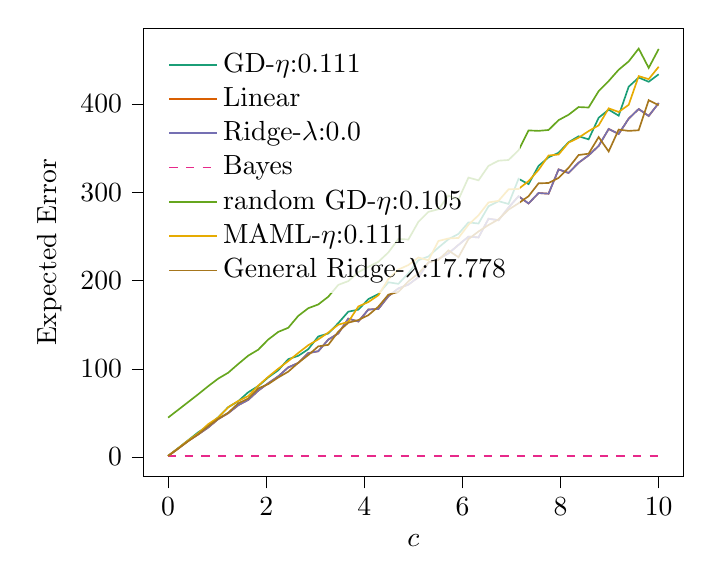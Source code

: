 % This file was created with tikzplotlib v0.10.1.
\begin{tikzpicture}

\definecolor{chocolate217952}{RGB}{217,95,2}
\definecolor{darkcyan27158119}{RGB}{27,158,119}
\definecolor{darkgoldenrod16611829}{RGB}{166,118,29}
\definecolor{darkgray176}{RGB}{176,176,176}
\definecolor{deeppink23141138}{RGB}{231,41,138}
\definecolor{lightslategray117112179}{RGB}{117,112,179}
\definecolor{olivedrab10216630}{RGB}{102,166,30}
\definecolor{orange2301712}{RGB}{230,171,2}

\begin{axis}[
legend cell align={left},
legend style={
  fill opacity=0.8,
  draw opacity=1,
  text opacity=1,
  at={(0.03,0.97)},
  anchor=north west,
  draw=none
},
tick align=outside,
tick pos=left,
x grid style={darkgray176},
xlabel={\(\displaystyle c\)},
xmin=-0.5, xmax=10.5,
xtick style={color=black},
y grid style={darkgray176},
ylabel={Expected Error},
ymin=-22.09, ymax=485.881,
ytick style={color=black}
]
\addplot [semithick, darkcyan27158119]
table {%
0 1.254
0.204 10.056
0.408 18.996
0.612 28.011
0.816 35.462
1.02 44.957
1.224 56.439
1.429 63.246
1.633 73.425
1.837 80.436
2.041 90.248
2.245 98.352
2.449 110.895
2.653 114.697
2.857 122.247
3.061 136.649
3.265 140.005
3.469 151.823
3.673 164.733
3.878 166.975
4.082 178.946
4.286 184.675
4.49 197.998
4.694 196.252
4.898 208.254
5.102 223.037
5.306 227.266
5.51 237.355
5.714 246.807
5.918 252.806
6.122 265.878
6.327 264.588
6.531 284.171
6.735 289.911
6.939 286.763
7.143 315.227
7.347 309.244
7.551 329.925
7.755 339.631
7.959 344.737
8.163 356.718
8.367 363.441
8.571 359.968
8.776 384.432
8.98 393.615
9.184 386.778
9.388 419.625
9.592 429.97
9.796 425.216
10 433.678
};
\addlegendentry{GD-$\eta$:0.111}
\addplot [semithick, chocolate217952]
table {%
0 1.253
0.204 9.55
0.408 18.378
0.612 25.579
0.816 33.419
1.02 42.959
1.224 49.656
1.429 58.707
1.633 64.757
1.837 75.236
2.041 83.624
2.245 91.428
2.449 101.599
2.653 106.655
2.857 117.748
3.061 119.899
3.265 133.096
3.469 140.076
3.673 156.821
3.878 153.593
4.082 167.139
4.286 167.812
4.49 182.218
4.694 191.079
4.898 195.36
5.102 203.822
5.306 220.33
5.51 224.508
5.714 230.742
5.918 240.335
6.122 249.739
6.327 248.811
6.531 270.039
6.735 268.335
6.939 282.751
7.143 295.477
7.347 287.293
7.551 299.137
7.755 298.384
7.959 325.905
8.163 321.884
8.367 333.475
8.571 341.804
8.776 352.509
8.98 371.706
9.184 366.102
9.388 383.438
9.592 394.34
9.796 386.443
10 401.082
};
\addlegendentry{Linear}
\addplot [semithick, lightslategray117112179]
table {%
0 1.253
0.204 9.55
0.408 18.378
0.612 25.579
0.816 33.419
1.02 42.959
1.224 49.656
1.429 58.707
1.633 64.757
1.837 75.236
2.041 83.624
2.245 91.428
2.449 101.599
2.653 106.655
2.857 117.748
3.061 119.899
3.265 133.096
3.469 140.076
3.673 156.821
3.878 153.593
4.082 167.139
4.286 167.812
4.49 182.218
4.694 191.079
4.898 195.36
5.102 203.822
5.306 220.33
5.51 224.508
5.714 230.742
5.918 240.335
6.122 249.739
6.327 248.811
6.531 270.039
6.735 268.335
6.939 282.751
7.143 295.477
7.347 287.293
7.551 299.137
7.755 298.384
7.959 325.905
8.163 321.884
8.367 333.475
8.571 341.804
8.776 352.509
8.98 371.706
9.184 366.102
9.388 383.438
9.592 394.34
9.796 386.443
10 401.082
};
\addlegendentry{Ridge-$\lambda$:0.0}
\addplot [semithick, deeppink23141138, dashed]
table {%
0 1.0
0.204 1.0
0.408 1.0
0.612 1.0
0.816 1.0
1.02 1.0
1.224 1.0
1.429 1.0
1.633 1.0
1.837 1.0
2.041 1.0
2.245 1.0
2.449 1.0
2.653 1.0
2.857 1.0
3.061 1.0
3.265 1.0
3.469 1.0
3.673 1.0
3.878 1.0
4.082 1.0
4.286 1.0
4.49 1.0
4.694 1.0
4.898 1.0
5.102 1.0
5.306 1.0
5.51 1.0
5.714 1.0
5.918 1.0
6.122 1.0
6.327 1.0
6.531 1.0
6.735 1.0
6.939 1.0
7.143 1.0
7.347 1.0
7.551 1.0
7.755 1.0
7.959 1.0
8.163 1.0
8.367 1.0
8.571 1.0
8.776 1.0
8.98 1.0
9.184 1.0
9.388 1.0
9.592 1.0
9.796 1.0
10 1.0
};
\addlegendentry{Bayes}
\addplot [semithick, olivedrab10216630]
table {%
0 44.695
0.204 53.442
0.408 62.249
0.612 71.071
0.816 80.229
1.02 88.837
1.224 95.517
1.429 105.436
1.633 114.87
1.837 121.641
2.041 133.14
2.245 141.792
2.449 146.474
2.653 159.956
2.857 168.648
3.061 172.891
3.265 181.691
3.469 195.079
3.673 199.363
3.878 209.476
4.082 215.59
4.286 221.275
4.49 231.854
4.694 247.06
4.898 246.493
5.102 266.553
5.306 277.81
5.51 280.79
5.714 296.13
5.918 291.717
6.122 316.658
6.327 313.537
6.531 329.954
6.735 335.769
6.939 336.591
7.143 347.59
7.347 370.075
7.551 369.589
7.755 370.584
7.959 381.736
8.163 387.836
8.367 396.553
8.571 396.039
8.776 414.613
8.98 426.046
9.184 438.836
9.388 448.27
9.592 462.791
9.796 440.947
10 462.383
};
\addlegendentry{random GD-$\eta$:0.105}
\addplot [semithick, orange2301712]
table {%
0 1.263
0.204 9.9
0.408 18.748
0.612 26.922
0.816 37.212
1.02 44.755
1.224 56.42
1.429 63.565
1.633 69.072
1.837 80.911
2.041 90.919
2.245 100.132
2.449 108.709
2.653 117.94
2.857 126.759
3.061 133.333
3.265 141.068
3.469 149.973
3.673 153.108
3.878 170.64
4.082 175.622
4.286 183.335
4.49 201.714
4.694 212.436
4.898 217.583
5.102 226.08
5.306 222.932
5.51 244.795
5.714 247.66
5.918 248.221
6.122 263.191
6.327 273.95
6.531 288.473
6.735 290.327
6.939 303.337
7.143 303.749
7.347 312.645
7.551 325.35
7.755 341.651
7.959 342.798
8.163 356.268
8.367 361.782
8.571 369.317
8.776 375.8
8.98 395.124
9.184 390.986
9.388 399.099
9.592 431.621
9.796 428.173
10 442.229
};
\addlegendentry{MAML-$\eta$:0.111}
\addplot [semithick, darkgoldenrod16611829]
table {%
0 1.237
0.204 9.474
0.408 17.862
0.612 25.735
0.816 34.787
1.02 43.247
1.224 50.143
1.429 60.81
1.633 66.271
1.837 77.773
2.041 82.648
2.245 90.138
2.449 96.766
2.653 106.789
2.857 115.563
3.061 125.423
3.265 127.126
3.469 142.073
3.673 152.204
3.878 155.227
4.082 160.78
4.286 170.436
4.49 183.995
4.694 187.122
4.898 199.142
5.102 208.004
5.306 220.514
5.51 223.431
5.714 234.082
5.918 226.451
6.122 246.975
6.327 255.598
6.531 262.916
6.735 269.31
6.939 280.317
7.143 287.533
7.347 295.554
7.551 310.16
7.755 310.527
7.959 316.252
8.163 327.75
8.367 342.205
8.571 343.707
8.776 362.553
8.98 346.239
9.184 371.031
9.388 369.558
9.592 370.274
9.796 404.369
10 398.545
};
\addlegendentry{General Ridge-$\lambda$:17.778}
\end{axis}

\end{tikzpicture}
